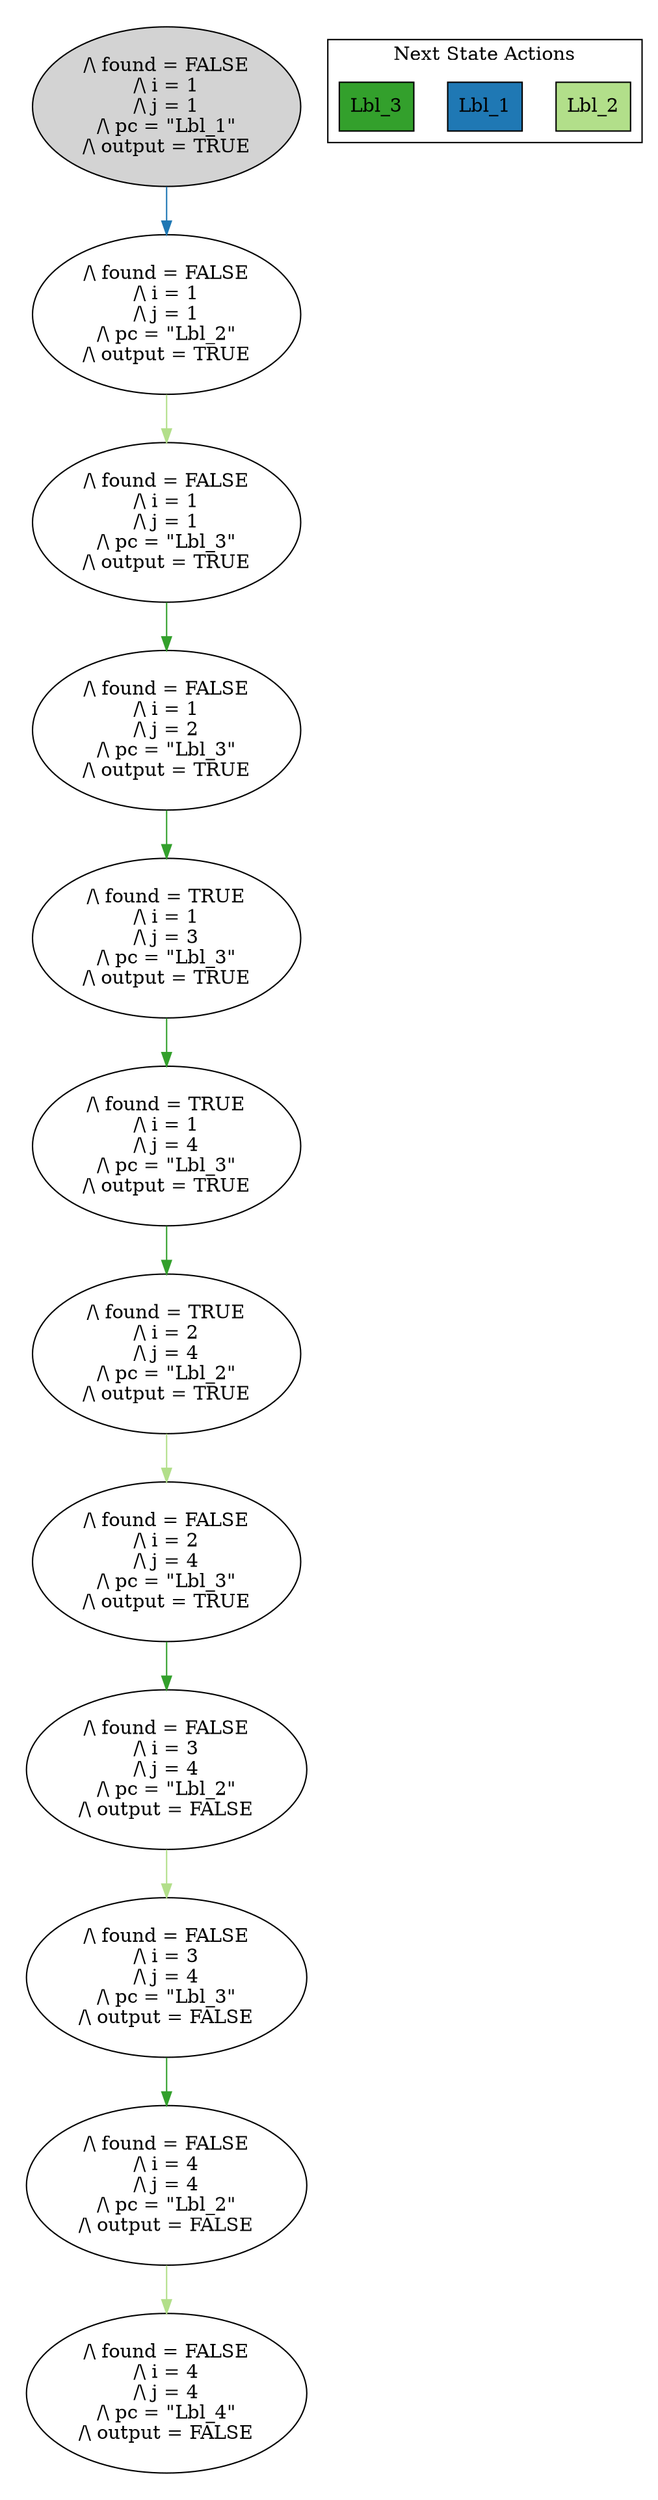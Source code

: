 strict digraph DiskGraph {
edge [colorscheme="paired12"]
nodesep=0.35;
subgraph cluster_graph {
color="white";
1487586071278868846 [label="/\\ found = FALSE\n/\\ i = 1\n/\\ j = 1\n/\\ pc = \"Lbl_1\"\n/\\ output = TRUE",style = filled]
1487586071278868846 -> 4585896066644930932 [label="",color="2",fontcolor="2"];
4585896066644930932 [label="/\\ found = FALSE\n/\\ i = 1\n/\\ j = 1\n/\\ pc = \"Lbl_2\"\n/\\ output = TRUE"];
4585896066644930932 -> 2784370993576973954 [label="",color="3",fontcolor="3"];
2784370993576973954 [label="/\\ found = FALSE\n/\\ i = 1\n/\\ j = 1\n/\\ pc = \"Lbl_3\"\n/\\ output = TRUE"];
2784370993576973954 -> 6537473211923711421 [label="",color="4",fontcolor="4"];
6537473211923711421 [label="/\\ found = FALSE\n/\\ i = 1\n/\\ j = 2\n/\\ pc = \"Lbl_3\"\n/\\ output = TRUE"];
6537473211923711421 -> -6241986238894236340 [label="",color="4",fontcolor="4"];
-6241986238894236340 [label="/\\ found = TRUE\n/\\ i = 1\n/\\ j = 3\n/\\ pc = \"Lbl_3\"\n/\\ output = TRUE"];
-6241986238894236340 -> 8840318885387635239 [label="",color="4",fontcolor="4"];
8840318885387635239 [label="/\\ found = TRUE\n/\\ i = 1\n/\\ j = 4\n/\\ pc = \"Lbl_3\"\n/\\ output = TRUE"];
8840318885387635239 -> 4004297004177341739 [label="",color="4",fontcolor="4"];
4004297004177341739 [label="/\\ found = TRUE\n/\\ i = 2\n/\\ j = 4\n/\\ pc = \"Lbl_2\"\n/\\ output = TRUE"];
4004297004177341739 -> -666786405714513095 [label="",color="3",fontcolor="3"];
-666786405714513095 [label="/\\ found = FALSE\n/\\ i = 2\n/\\ j = 4\n/\\ pc = \"Lbl_3\"\n/\\ output = TRUE"];
-666786405714513095 -> -115416660213227635 [label="",color="4",fontcolor="4"];
-115416660213227635 [label="/\\ found = FALSE\n/\\ i = 3\n/\\ j = 4\n/\\ pc = \"Lbl_2\"\n/\\ output = FALSE"];
-115416660213227635 -> -1772861693670328197 [label="",color="3",fontcolor="3"];
-1772861693670328197 [label="/\\ found = FALSE\n/\\ i = 3\n/\\ j = 4\n/\\ pc = \"Lbl_3\"\n/\\ output = FALSE"];
-1772861693670328197 -> -2207567889336132728 [label="",color="4",fontcolor="4"];
-2207567889336132728 [label="/\\ found = FALSE\n/\\ i = 4\n/\\ j = 4\n/\\ pc = \"Lbl_2\"\n/\\ output = FALSE"];
-2207567889336132728 -> -5234295857738429508 [label="",color="3",fontcolor="3"];
-5234295857738429508 [label="/\\ found = FALSE\n/\\ i = 4\n/\\ j = 4\n/\\ pc = \"Lbl_4\"\n/\\ output = FALSE"];
{rank = same; 1487586071278868846;}
{rank = same; 4585896066644930932;}
{rank = same; 2784370993576973954;}
{rank = same; 6537473211923711421;}
{rank = same; -6241986238894236340;}
{rank = same; 8840318885387635239;}
{rank = same; 4004297004177341739;}
{rank = same; -666786405714513095;}
{rank = same; -115416660213227635;}
{rank = same; -1772861693670328197;}
{rank = same; -2207567889336132728;}
}
subgraph cluster_legend {graph[style=bold];label = "Next State Actions" style="solid"
node [ labeljust="l",colorscheme="paired12",style=filled,shape=record ]
Lbl_2 [label="Lbl_2",fillcolor=3]
Lbl_1 [label="Lbl_1",fillcolor=2]
Lbl_3 [label="Lbl_3",fillcolor=4]
}}